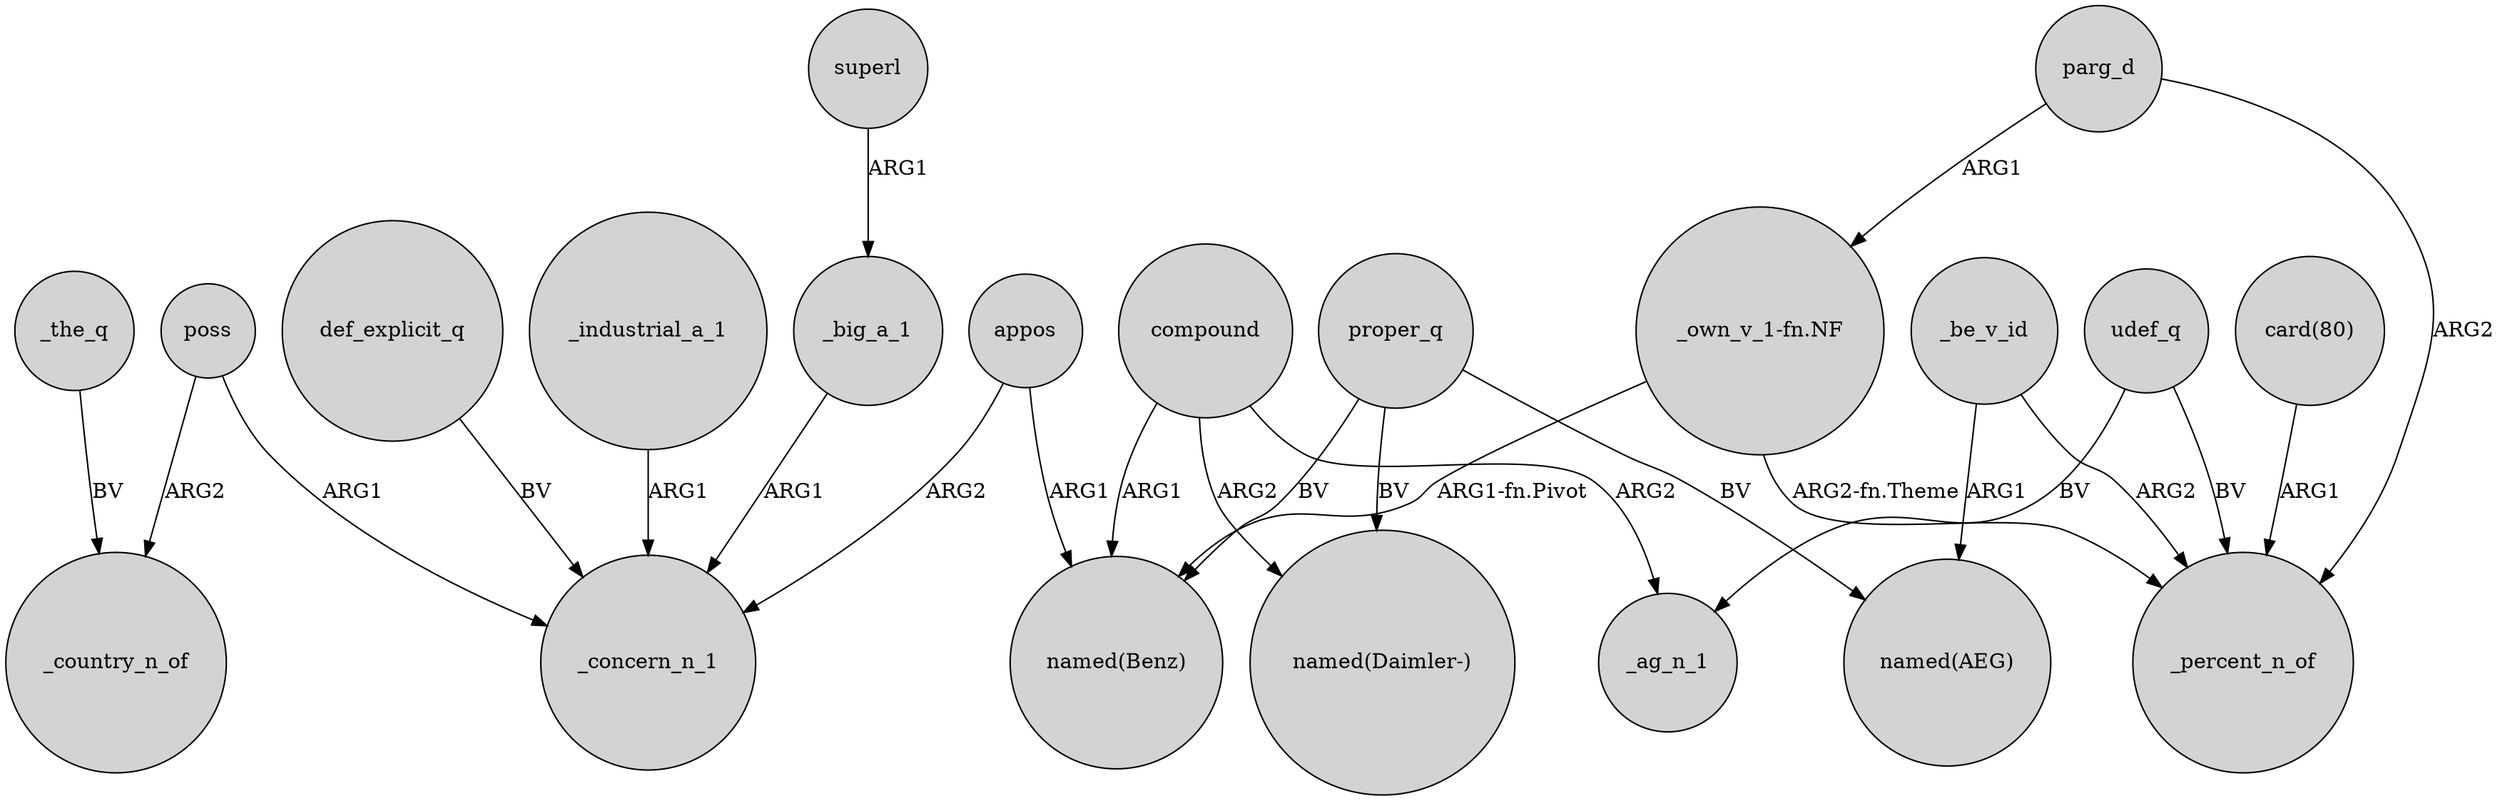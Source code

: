 digraph {
	node [shape=circle style=filled]
	poss -> _country_n_of [label=ARG2]
	_be_v_id -> _percent_n_of [label=ARG2]
	def_explicit_q -> _concern_n_1 [label=BV]
	proper_q -> "named(Benz)" [label=BV]
	compound -> "named(Benz)" [label=ARG1]
	_industrial_a_1 -> _concern_n_1 [label=ARG1]
	udef_q -> _ag_n_1 [label=BV]
	compound -> _ag_n_1 [label=ARG2]
	"_own_v_1-fn.NF" -> _percent_n_of [label="ARG2-fn.Theme"]
	parg_d -> "_own_v_1-fn.NF" [label=ARG1]
	parg_d -> _percent_n_of [label=ARG2]
	appos -> "named(Benz)" [label=ARG1]
	appos -> _concern_n_1 [label=ARG2]
	proper_q -> "named(Daimler-)" [label=BV]
	_be_v_id -> "named(AEG)" [label=ARG1]
	_the_q -> _country_n_of [label=BV]
	poss -> _concern_n_1 [label=ARG1]
	proper_q -> "named(AEG)" [label=BV]
	_big_a_1 -> _concern_n_1 [label=ARG1]
	"card(80)" -> _percent_n_of [label=ARG1]
	"_own_v_1-fn.NF" -> "named(Benz)" [label="ARG1-fn.Pivot"]
	udef_q -> _percent_n_of [label=BV]
	superl -> _big_a_1 [label=ARG1]
	compound -> "named(Daimler-)" [label=ARG2]
}
